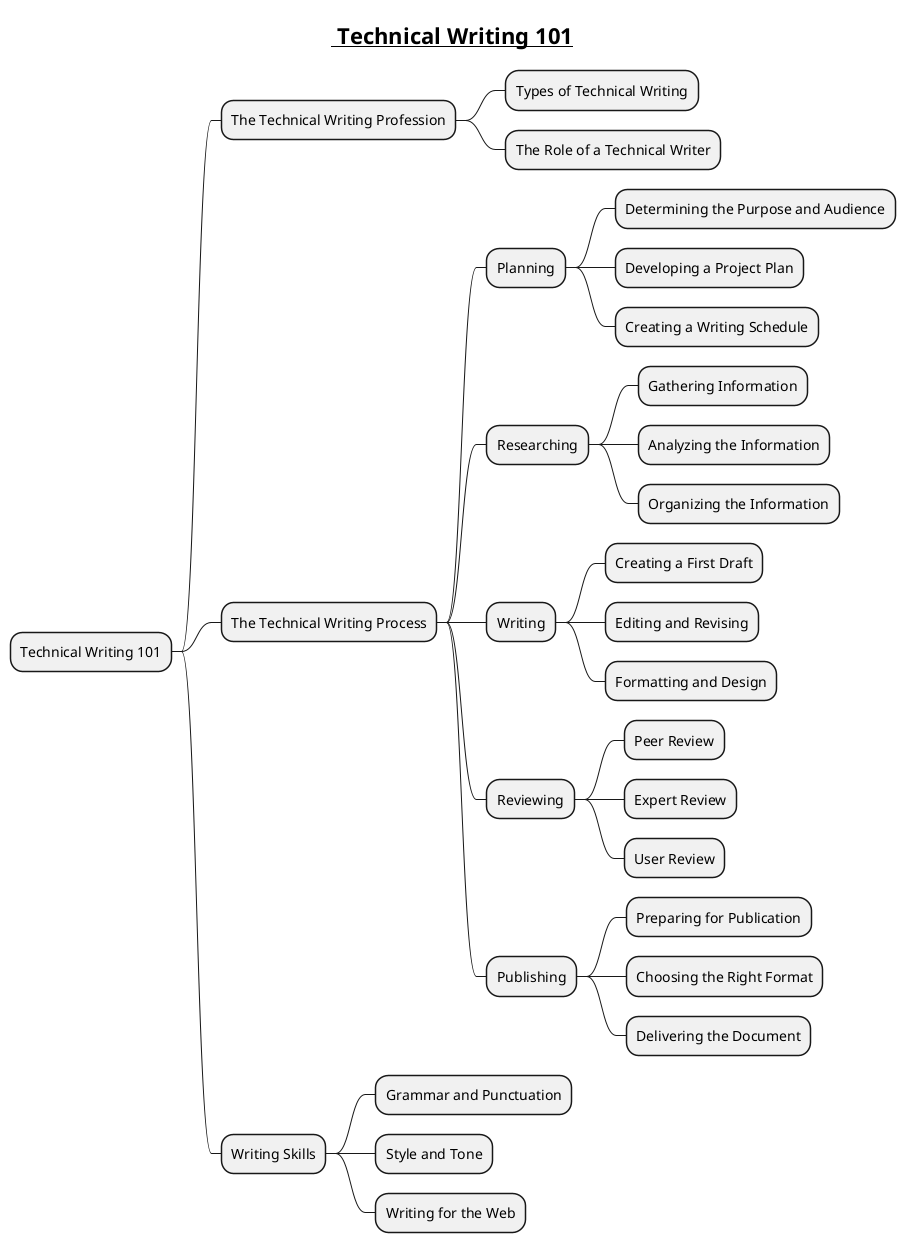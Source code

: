 @startmindmap
title = __ Technical Writing 101__

* Technical Writing 101
** The Technical Writing Profession
*** Types of Technical Writing
*** The Role of a Technical Writer
** The Technical Writing Process
*** Planning
**** Determining the Purpose and Audience
**** Developing a Project Plan
**** Creating a Writing Schedule
*** Researching
**** Gathering Information
**** Analyzing the Information
**** Organizing the Information
*** Writing
**** Creating a First Draft
**** Editing and Revising
**** Formatting and Design
*** Reviewing
**** Peer Review
**** Expert Review
**** User Review
*** Publishing
**** Preparing for Publication
**** Choosing the Right Format
**** Delivering the Document
** Writing Skills
*** Grammar and Punctuation
*** Style and Tone
*** Writing for the Web
@endmindmap
